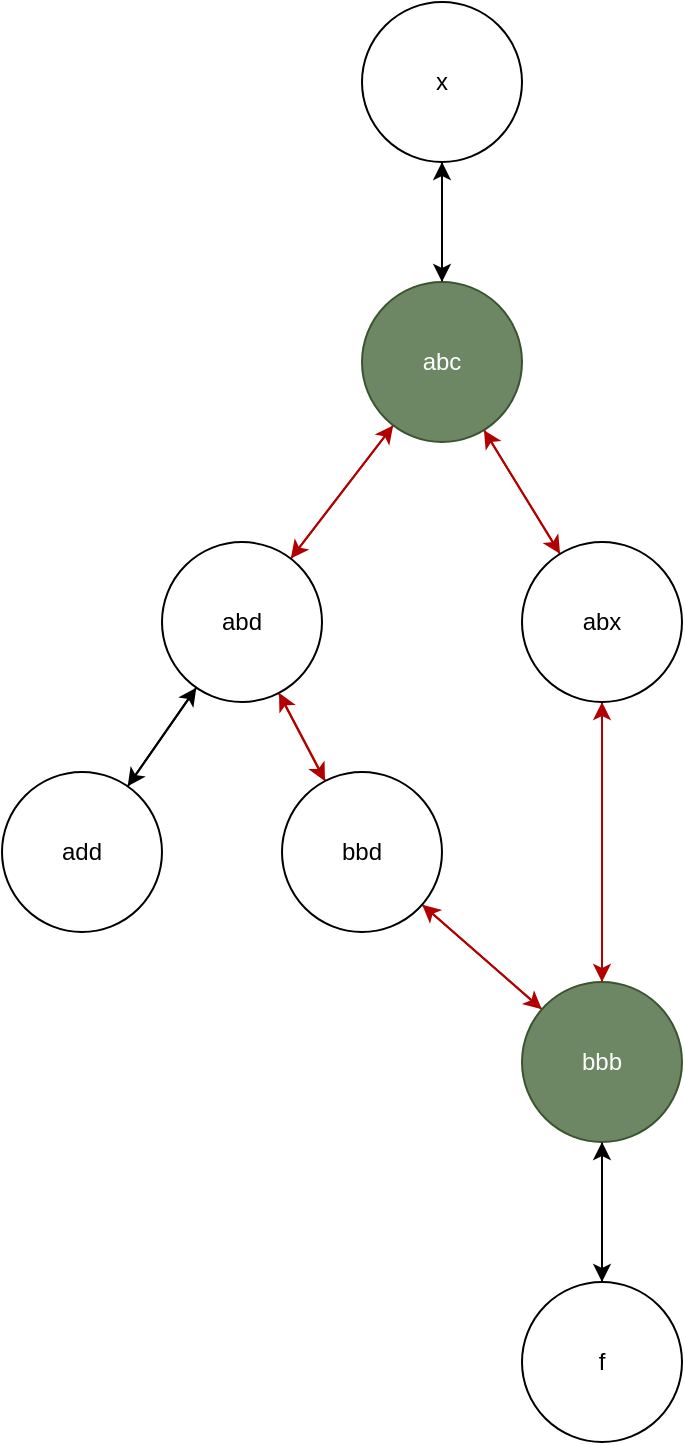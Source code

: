 <mxfile>
    <diagram id="XY1qRTJCCMWIY0rJ6Zri" name="Page-1">
        <mxGraphModel dx="649" dy="556" grid="1" gridSize="10" guides="1" tooltips="1" connect="1" arrows="1" fold="1" page="1" pageScale="1" pageWidth="850" pageHeight="1100" math="0" shadow="0">
            <root>
                <mxCell id="0"/>
                <mxCell id="1" parent="0"/>
                <mxCell id="5" style="edgeStyle=none;html=1;rounded=0;fillColor=#e51400;strokeColor=#B20000;" parent="1" source="2" target="4" edge="1">
                    <mxGeometry relative="1" as="geometry"/>
                </mxCell>
                <mxCell id="8" style="edgeStyle=none;html=1;rounded=0;fillColor=#e51400;strokeColor=#B20000;" parent="1" source="2" target="3" edge="1">
                    <mxGeometry relative="1" as="geometry"/>
                </mxCell>
                <mxCell id="39" style="edgeStyle=none;html=1;" parent="1" source="2" target="38" edge="1">
                    <mxGeometry relative="1" as="geometry"/>
                </mxCell>
                <mxCell id="2" value="abc" style="ellipse;whiteSpace=wrap;html=1;aspect=fixed;rounded=0;fillColor=#6d8764;fontColor=#ffffff;strokeColor=#3A5431;" parent="1" vertex="1">
                    <mxGeometry x="220" y="210" width="80" height="80" as="geometry"/>
                </mxCell>
                <mxCell id="7" style="edgeStyle=none;html=1;rounded=0;fillColor=#e51400;strokeColor=#B20000;" parent="1" source="3" target="2" edge="1">
                    <mxGeometry relative="1" as="geometry"/>
                </mxCell>
                <mxCell id="36" style="edgeStyle=none;html=1;fillColor=#e51400;strokeColor=#B20000;" parent="1" source="3" target="12" edge="1">
                    <mxGeometry relative="1" as="geometry"/>
                </mxCell>
                <mxCell id="3" value="abx" style="ellipse;whiteSpace=wrap;html=1;aspect=fixed;rounded=0;" parent="1" vertex="1">
                    <mxGeometry x="300" y="340" width="80" height="80" as="geometry"/>
                </mxCell>
                <mxCell id="6" style="edgeStyle=none;html=1;rounded=0;fillColor=#e51400;strokeColor=#B20000;" parent="1" source="4" target="2" edge="1">
                    <mxGeometry relative="1" as="geometry"/>
                </mxCell>
                <mxCell id="10" style="edgeStyle=none;html=1;rounded=0;fillColor=#e51400;strokeColor=#B20000;" parent="1" source="4" target="9" edge="1">
                    <mxGeometry relative="1" as="geometry"/>
                </mxCell>
                <mxCell id="27" style="edgeStyle=none;html=1;" parent="1" source="4" target="26" edge="1">
                    <mxGeometry relative="1" as="geometry"/>
                </mxCell>
                <mxCell id="4" value="abd" style="ellipse;whiteSpace=wrap;html=1;aspect=fixed;rounded=0;" parent="1" vertex="1">
                    <mxGeometry x="120" y="340" width="80" height="80" as="geometry"/>
                </mxCell>
                <mxCell id="11" style="edgeStyle=none;html=1;rounded=0;fillColor=#e51400;strokeColor=#B20000;" parent="1" source="9" target="4" edge="1">
                    <mxGeometry relative="1" as="geometry"/>
                </mxCell>
                <mxCell id="14" style="edgeStyle=none;html=1;rounded=0;fillColor=#e51400;strokeColor=#B20000;" parent="1" source="9" target="12" edge="1">
                    <mxGeometry relative="1" as="geometry"/>
                </mxCell>
                <mxCell id="9" value="bbd" style="ellipse;whiteSpace=wrap;html=1;aspect=fixed;rounded=0;" parent="1" vertex="1">
                    <mxGeometry x="180" y="455" width="80" height="80" as="geometry"/>
                </mxCell>
                <mxCell id="13" style="edgeStyle=none;html=1;rounded=0;fillColor=#e51400;strokeColor=#B20000;" parent="1" source="12" target="9" edge="1">
                    <mxGeometry relative="1" as="geometry"/>
                </mxCell>
                <mxCell id="37" style="edgeStyle=none;html=1;fillColor=#e51400;strokeColor=#B20000;" parent="1" source="12" target="3" edge="1">
                    <mxGeometry relative="1" as="geometry"/>
                </mxCell>
                <mxCell id="42" style="edgeStyle=none;html=1;" parent="1" source="12" target="41" edge="1">
                    <mxGeometry relative="1" as="geometry"/>
                </mxCell>
                <mxCell id="12" value="bbb&lt;br&gt;" style="ellipse;whiteSpace=wrap;html=1;aspect=fixed;rounded=0;fillColor=#6d8764;strokeColor=#3A5431;fontColor=#ffffff;" parent="1" vertex="1">
                    <mxGeometry x="300" y="560" width="80" height="80" as="geometry"/>
                </mxCell>
                <mxCell id="28" style="edgeStyle=none;html=1;" parent="1" source="26" target="4" edge="1">
                    <mxGeometry relative="1" as="geometry"/>
                </mxCell>
                <mxCell id="26" value="add" style="ellipse;whiteSpace=wrap;html=1;aspect=fixed;strokeColor=default;strokeWidth=1;fillColor=default;" parent="1" vertex="1">
                    <mxGeometry x="40" y="455" width="80" height="80" as="geometry"/>
                </mxCell>
                <mxCell id="40" style="edgeStyle=none;html=1;" parent="1" source="38" target="2" edge="1">
                    <mxGeometry relative="1" as="geometry"/>
                </mxCell>
                <mxCell id="38" value="x" style="ellipse;whiteSpace=wrap;html=1;aspect=fixed;gradientColor=none;rounded=0;" parent="1" vertex="1">
                    <mxGeometry x="220" y="70" width="80" height="80" as="geometry"/>
                </mxCell>
                <mxCell id="43" style="edgeStyle=none;html=1;" parent="1" source="41" target="12" edge="1">
                    <mxGeometry relative="1" as="geometry"/>
                </mxCell>
                <mxCell id="41" value="f" style="ellipse;whiteSpace=wrap;html=1;aspect=fixed;rounded=0;" parent="1" vertex="1">
                    <mxGeometry x="300" y="710" width="80" height="80" as="geometry"/>
                </mxCell>
            </root>
        </mxGraphModel>
    </diagram>
</mxfile>